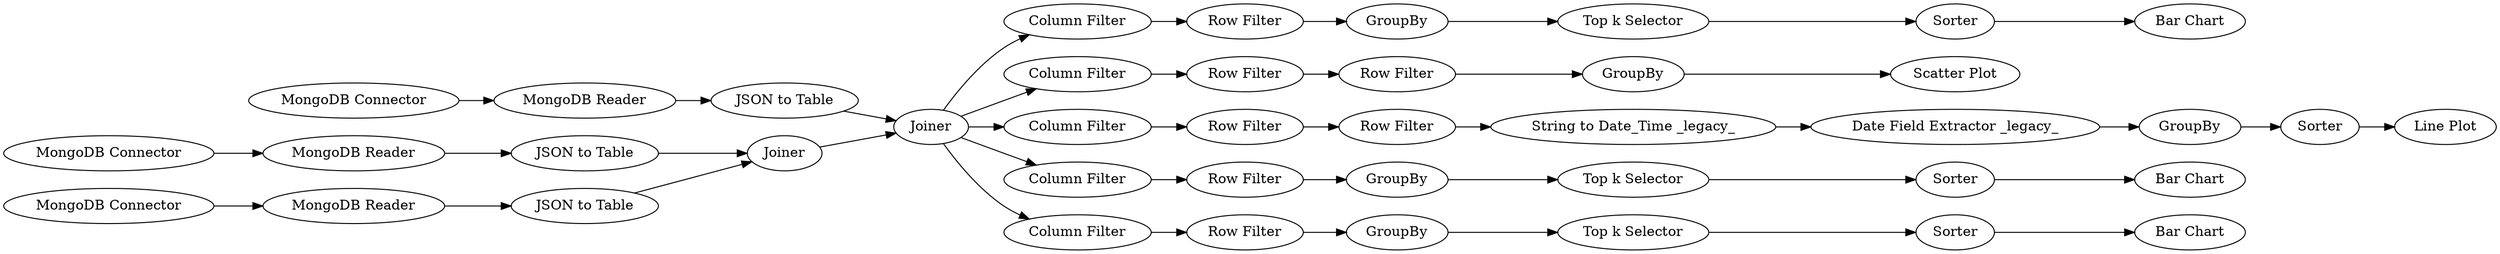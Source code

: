 digraph {
	11 -> 32
	21 -> 23
	4 -> 5
	42 -> 43
	39 -> 40
	13 -> 18
	2 -> 3
	27 -> 28
	12 -> 13
	30 -> 31
	40 -> 42
	11 -> 17
	37 -> 35
	26 -> 27
	1 -> 2
	11 -> 12
	25 -> 44
	20 -> 22
	10 -> 11
	28 -> 30
	33 -> 34
	15 -> 16
	43 -> 41
	6 -> 10
	9 -> 10
	36 -> 37
	11 -> 26
	18 -> 15
	7 -> 9
	38 -> 39
	32 -> 33
	31 -> 29
	11 -> 38
	34 -> 36
	17 -> 19
	19 -> 20
	23 -> 25
	8 -> 7
	3 -> 11
	5 -> 6
	22 -> 21
	27 [label="Row Filter"]
	7 [label="MongoDB Reader"]
	9 [label="JSON to Table"]
	26 [label="Column Filter"]
	18 [label="Row Filter"]
	21 [label="Date Field Extractor _legacy_"]
	8 [label="MongoDB Connector"]
	17 [label="Column Filter"]
	3 [label="JSON to Table"]
	19 [label="Row Filter"]
	41 [label="Bar Chart"]
	31 [label=Sorter]
	6 [label="JSON to Table"]
	15 [label=GroupBy]
	25 [label=Sorter]
	12 [label="Column Filter"]
	10 [label=Joiner]
	16 [label="Scatter Plot"]
	30 [label="Top k Selector"]
	1 [label="MongoDB Connector"]
	42 [label="Top k Selector"]
	22 [label="String to Date_Time _legacy_"]
	28 [label=GroupBy]
	11 [label=Joiner]
	4 [label="MongoDB Connector"]
	23 [label=GroupBy]
	38 [label="Column Filter"]
	5 [label="MongoDB Reader"]
	13 [label="Row Filter"]
	20 [label="Row Filter"]
	44 [label="Line Plot"]
	34 [label=GroupBy]
	35 [label="Bar Chart"]
	29 [label="Bar Chart"]
	43 [label=Sorter]
	36 [label="Top k Selector"]
	40 [label=GroupBy]
	39 [label="Row Filter"]
	33 [label="Row Filter"]
	32 [label="Column Filter"]
	2 [label="MongoDB Reader"]
	37 [label=Sorter]
	rankdir=LR
}
